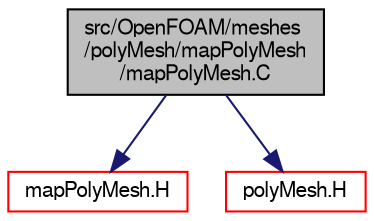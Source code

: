 digraph "src/OpenFOAM/meshes/polyMesh/mapPolyMesh/mapPolyMesh.C"
{
  bgcolor="transparent";
  edge [fontname="FreeSans",fontsize="10",labelfontname="FreeSans",labelfontsize="10"];
  node [fontname="FreeSans",fontsize="10",shape=record];
  Node0 [label="src/OpenFOAM/meshes\l/polyMesh/mapPolyMesh\l/mapPolyMesh.C",height=0.2,width=0.4,color="black", fillcolor="grey75", style="filled", fontcolor="black"];
  Node0 -> Node1 [color="midnightblue",fontsize="10",style="solid",fontname="FreeSans"];
  Node1 [label="mapPolyMesh.H",height=0.2,width=0.4,color="red",URL="$a11597.html"];
  Node0 -> Node124 [color="midnightblue",fontsize="10",style="solid",fontname="FreeSans"];
  Node124 [label="polyMesh.H",height=0.2,width=0.4,color="red",URL="$a11630.html"];
}
